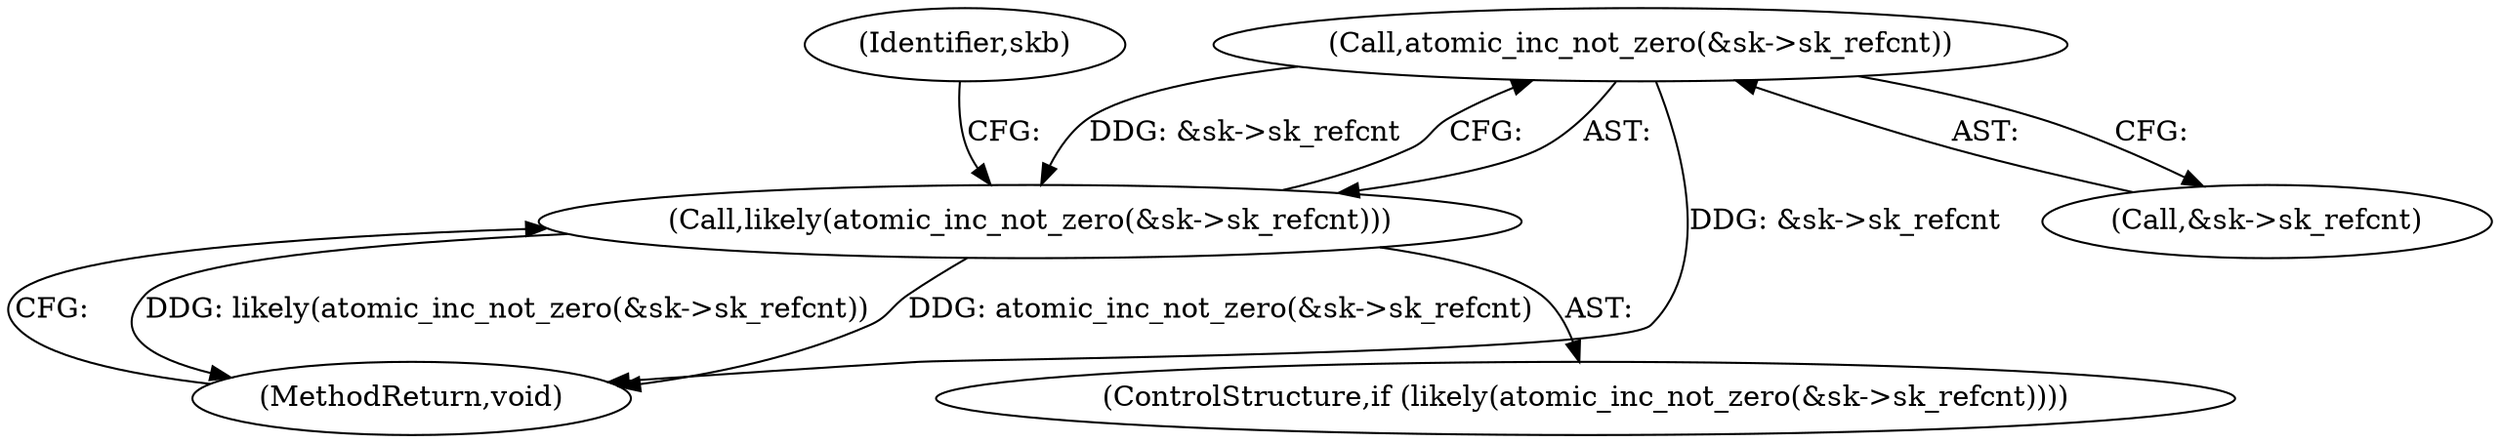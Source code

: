 digraph "0_linux_4ef1b2869447411ad3ef91ad7d4891a83c1a509a_1@pointer" {
"1000119" [label="(Call,atomic_inc_not_zero(&sk->sk_refcnt))"];
"1000118" [label="(Call,likely(atomic_inc_not_zero(&sk->sk_refcnt)))"];
"1000117" [label="(ControlStructure,if (likely(atomic_inc_not_zero(&sk->sk_refcnt))))"];
"1000118" [label="(Call,likely(atomic_inc_not_zero(&sk->sk_refcnt)))"];
"1000138" [label="(MethodReturn,void)"];
"1000119" [label="(Call,atomic_inc_not_zero(&sk->sk_refcnt))"];
"1000128" [label="(Identifier,skb)"];
"1000120" [label="(Call,&sk->sk_refcnt)"];
"1000119" -> "1000118"  [label="AST: "];
"1000119" -> "1000120"  [label="CFG: "];
"1000120" -> "1000119"  [label="AST: "];
"1000118" -> "1000119"  [label="CFG: "];
"1000119" -> "1000138"  [label="DDG: &sk->sk_refcnt"];
"1000119" -> "1000118"  [label="DDG: &sk->sk_refcnt"];
"1000118" -> "1000117"  [label="AST: "];
"1000128" -> "1000118"  [label="CFG: "];
"1000138" -> "1000118"  [label="CFG: "];
"1000118" -> "1000138"  [label="DDG: likely(atomic_inc_not_zero(&sk->sk_refcnt))"];
"1000118" -> "1000138"  [label="DDG: atomic_inc_not_zero(&sk->sk_refcnt)"];
}
